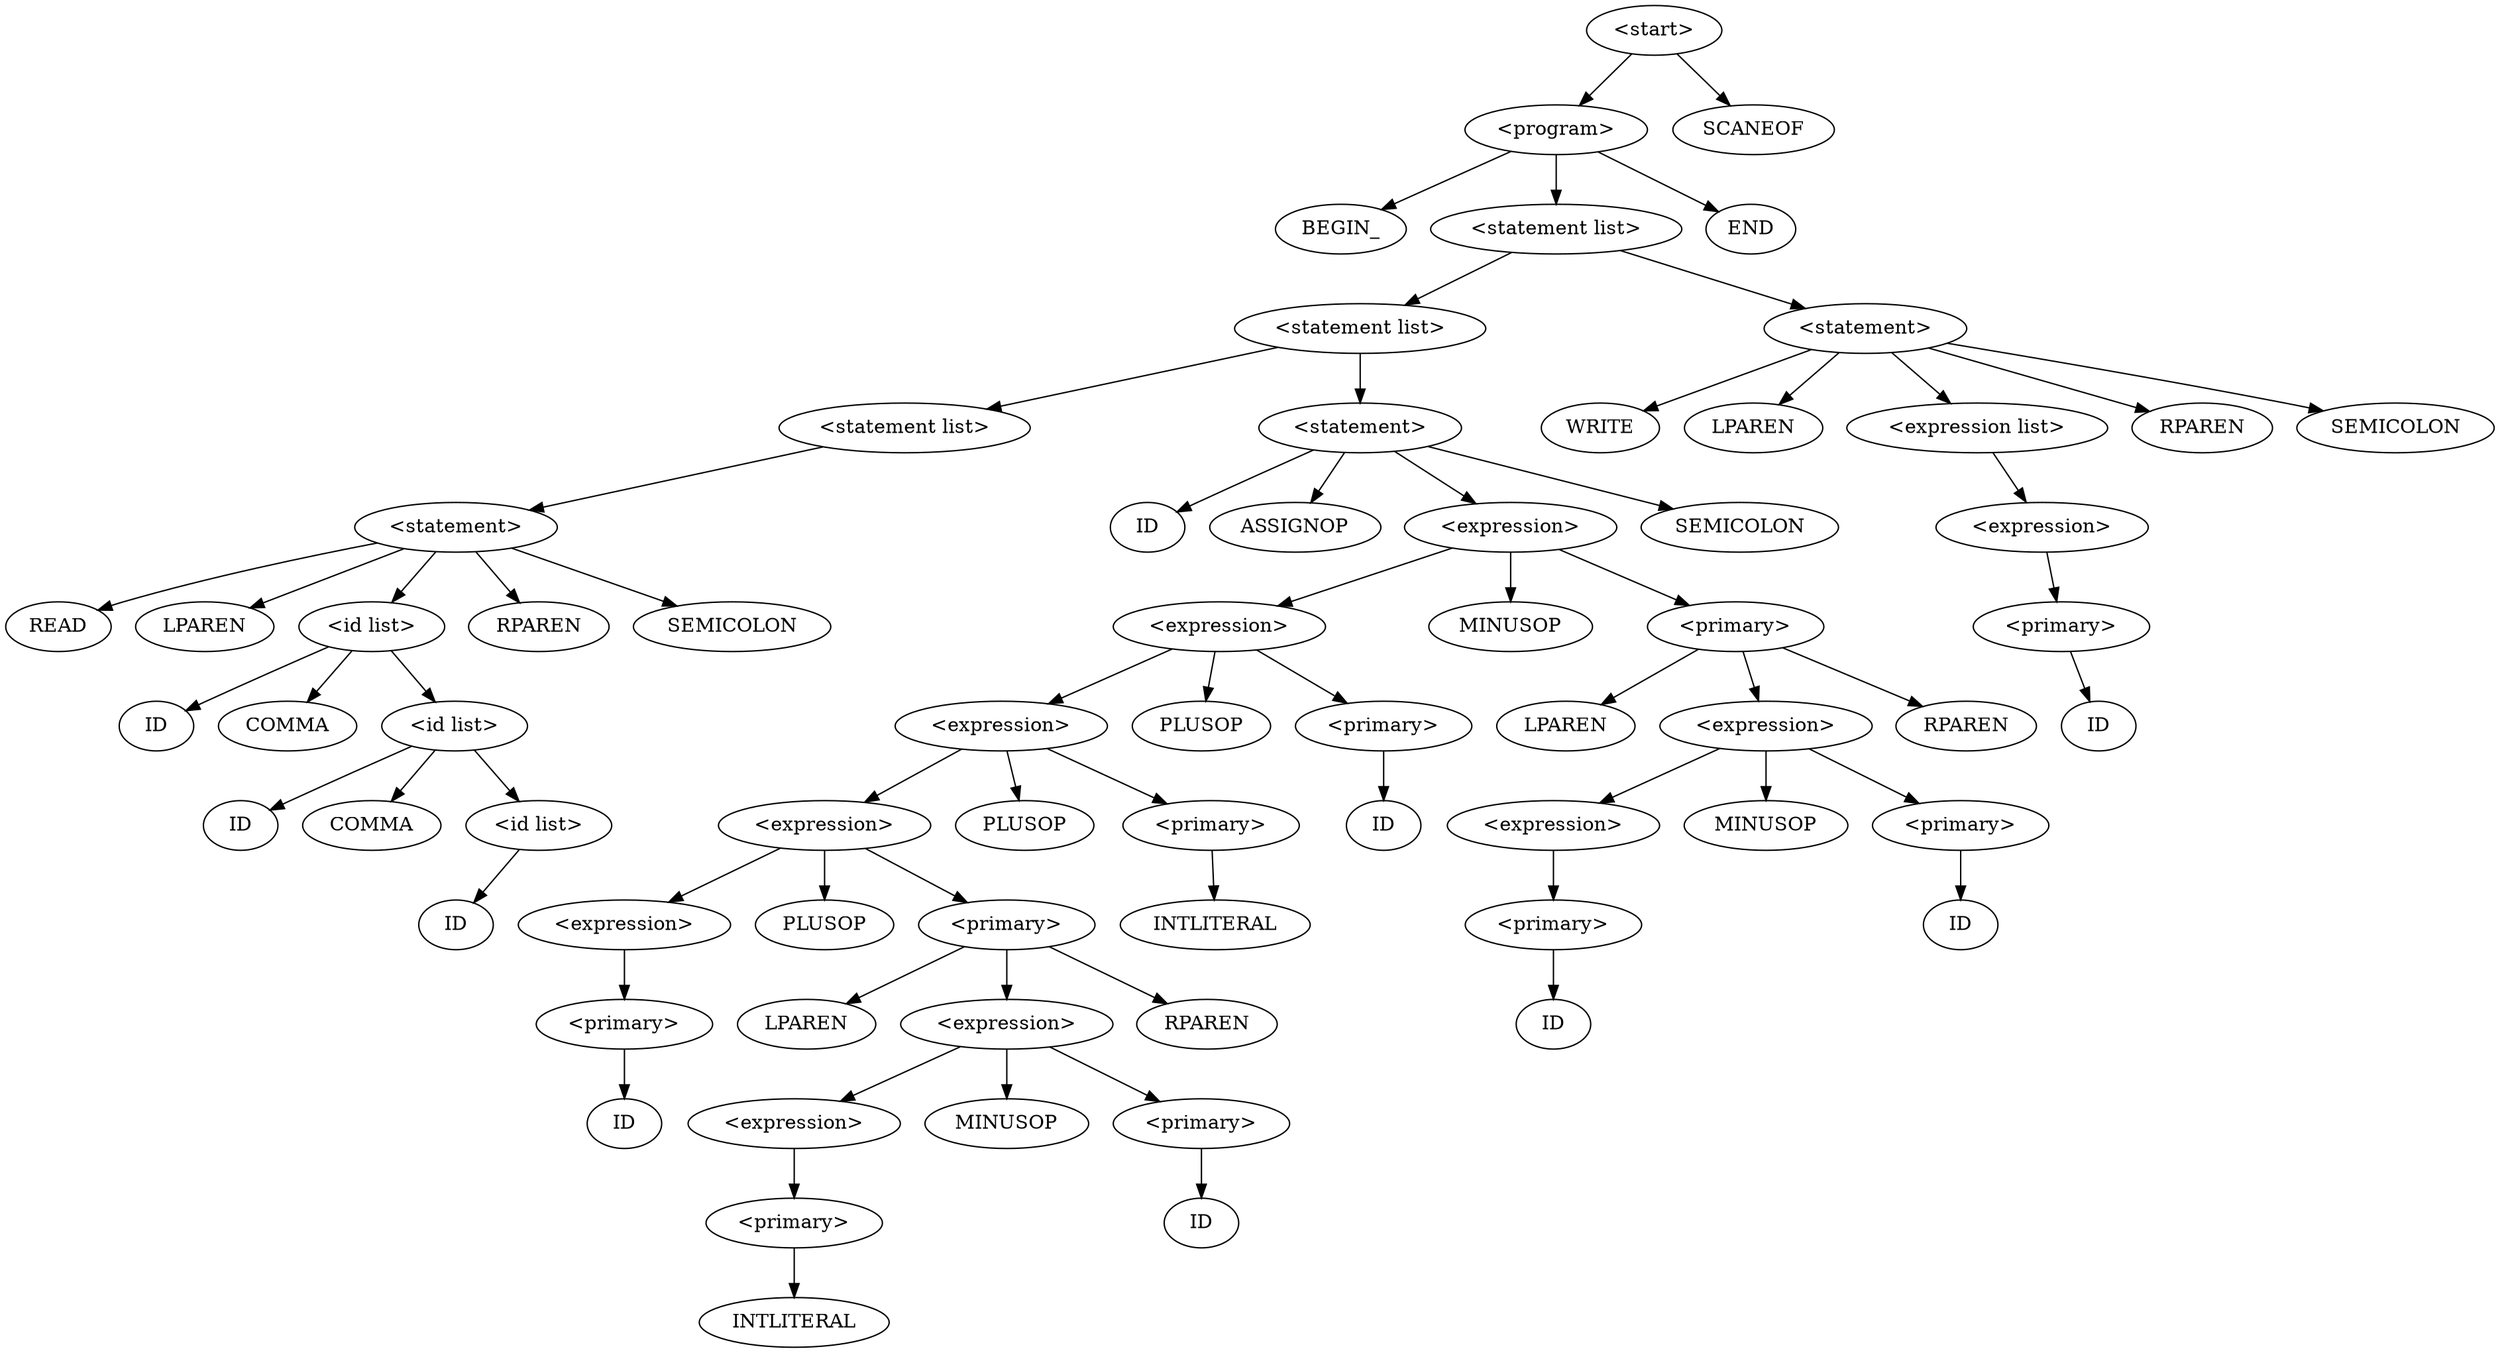 digraph AST {
node0 [label="<start>"];
node1 [label="<program>"];
node2 [label="BEGIN_"];
node1 -> node2;
node3 [label="<statement list>"];
node4 [label="<statement list>"];
node5 [label="<statement list>"];
node6 [label="<statement>"];
node7 [label="READ"];
node6 -> node7;
node8 [label="LPAREN"];
node6 -> node8;
node9 [label="<id list>"];
node10 [label="ID"];
node9 -> node10;
node11 [label="COMMA"];
node9 -> node11;
node12 [label="<id list>"];
node13 [label="ID"];
node12 -> node13;
node14 [label="COMMA"];
node12 -> node14;
node15 [label="<id list>"];
node16 [label="ID"];
node15 -> node16;
node12 -> node15;
node9 -> node12;
node6 -> node9;
node17 [label="RPAREN"];
node6 -> node17;
node18 [label="SEMICOLON"];
node6 -> node18;
node5 -> node6;
node4 -> node5;
node19 [label="<statement>"];
node20 [label="ID"];
node19 -> node20;
node21 [label="ASSIGNOP"];
node19 -> node21;
node22 [label="<expression>"];
node23 [label="<expression>"];
node24 [label="<expression>"];
node25 [label="<expression>"];
node26 [label="<expression>"];
node27 [label="<primary>"];
node28 [label="ID"];
node27 -> node28;
node26 -> node27;
node25 -> node26;
node29 [label="PLUSOP"];
node25 -> node29;
node30 [label="<primary>"];
node31 [label="LPAREN"];
node30 -> node31;
node32 [label="<expression>"];
node33 [label="<expression>"];
node34 [label="<primary>"];
node35 [label="INTLITERAL"];
node34 -> node35;
node33 -> node34;
node32 -> node33;
node36 [label="MINUSOP"];
node32 -> node36;
node37 [label="<primary>"];
node38 [label="ID"];
node37 -> node38;
node32 -> node37;
node30 -> node32;
node39 [label="RPAREN"];
node30 -> node39;
node25 -> node30;
node24 -> node25;
node40 [label="PLUSOP"];
node24 -> node40;
node41 [label="<primary>"];
node42 [label="INTLITERAL"];
node41 -> node42;
node24 -> node41;
node23 -> node24;
node43 [label="PLUSOP"];
node23 -> node43;
node44 [label="<primary>"];
node45 [label="ID"];
node44 -> node45;
node23 -> node44;
node22 -> node23;
node46 [label="MINUSOP"];
node22 -> node46;
node47 [label="<primary>"];
node48 [label="LPAREN"];
node47 -> node48;
node49 [label="<expression>"];
node50 [label="<expression>"];
node51 [label="<primary>"];
node52 [label="ID"];
node51 -> node52;
node50 -> node51;
node49 -> node50;
node53 [label="MINUSOP"];
node49 -> node53;
node54 [label="<primary>"];
node55 [label="ID"];
node54 -> node55;
node49 -> node54;
node47 -> node49;
node56 [label="RPAREN"];
node47 -> node56;
node22 -> node47;
node19 -> node22;
node57 [label="SEMICOLON"];
node19 -> node57;
node4 -> node19;
node3 -> node4;
node58 [label="<statement>"];
node59 [label="WRITE"];
node58 -> node59;
node60 [label="LPAREN"];
node58 -> node60;
node61 [label="<expression list>"];
node62 [label="<expression>"];
node63 [label="<primary>"];
node64 [label="ID"];
node63 -> node64;
node62 -> node63;
node61 -> node62;
node58 -> node61;
node65 [label="RPAREN"];
node58 -> node65;
node66 [label="SEMICOLON"];
node58 -> node66;
node3 -> node58;
node1 -> node3;
node67 [label="END"];
node1 -> node67;
node0 -> node1;
node68 [label="SCANEOF"];
node0 -> node68;
}